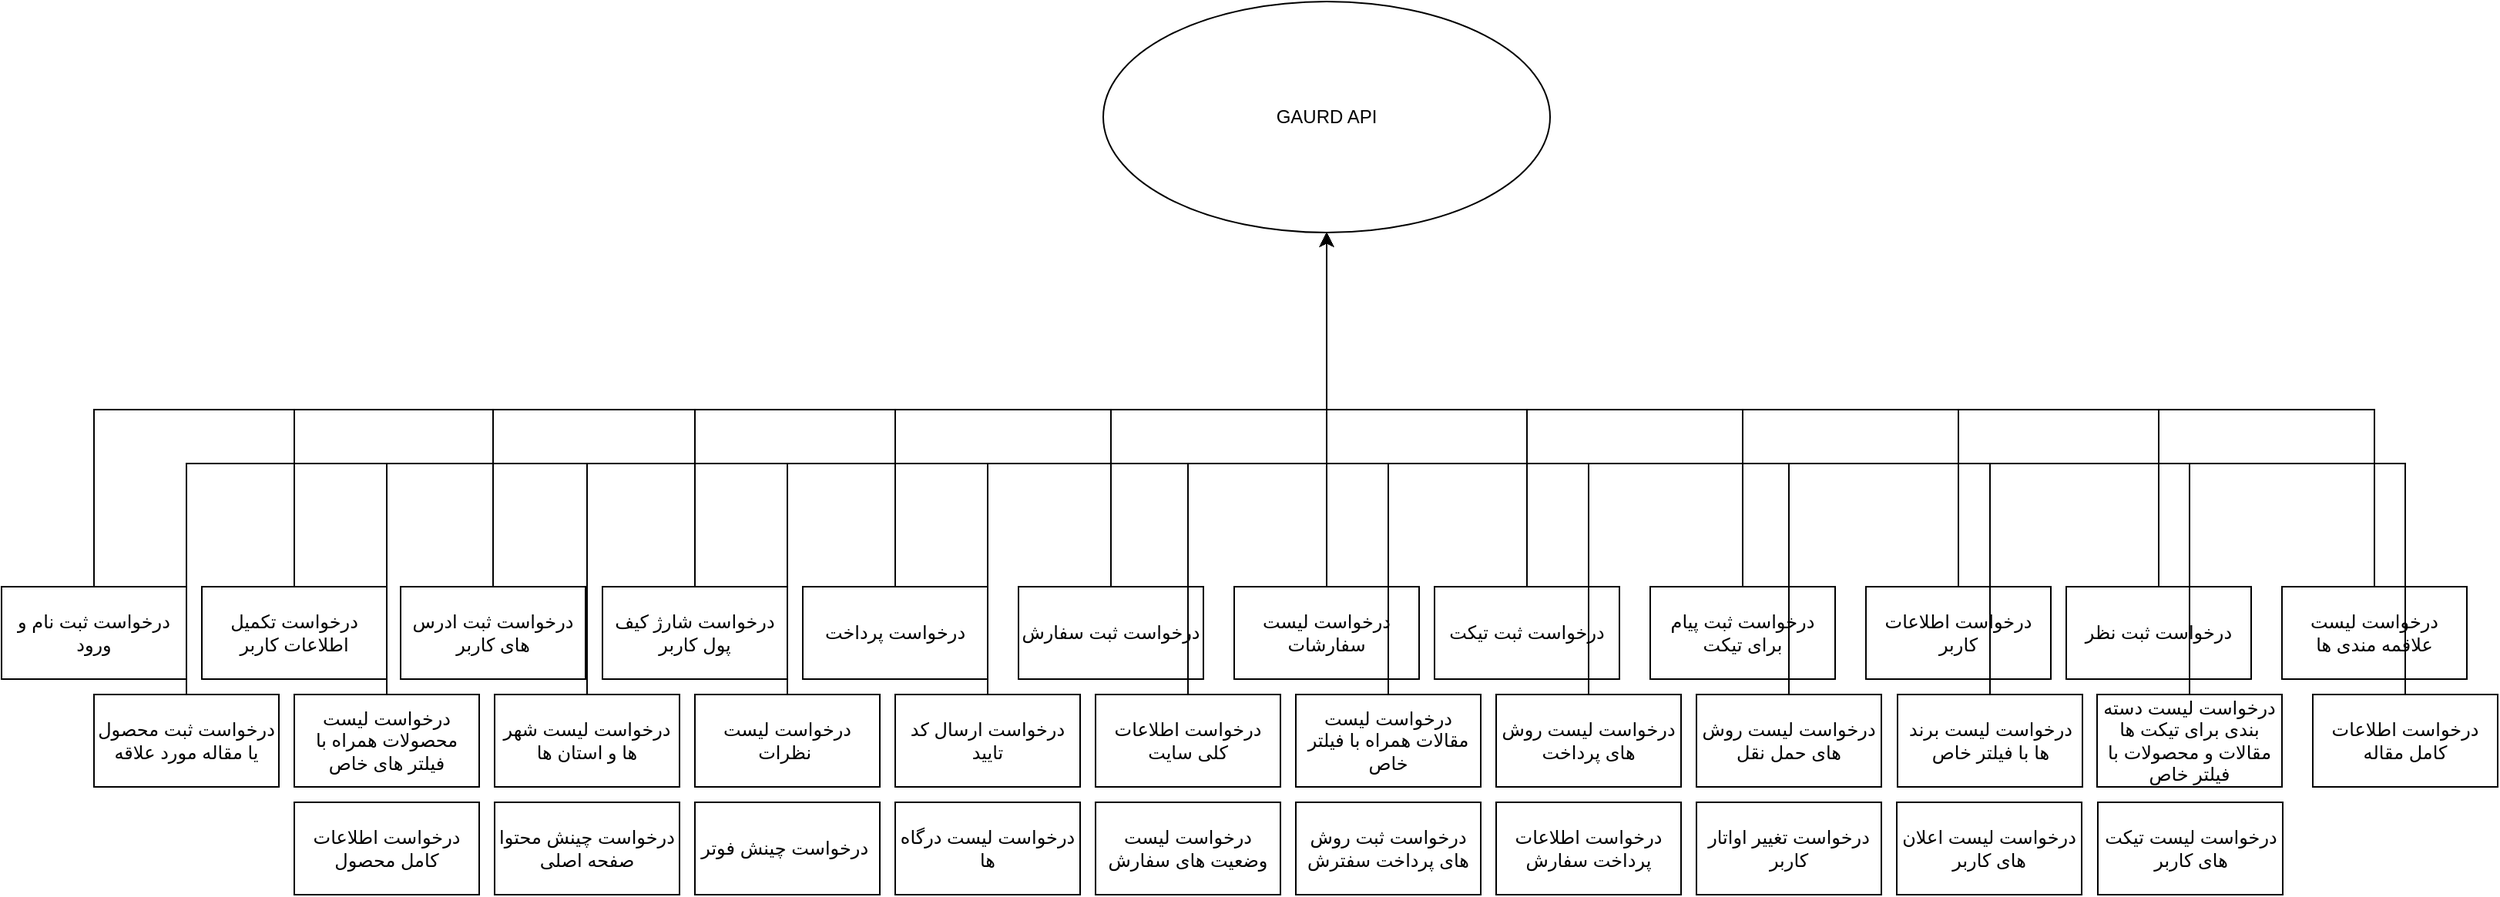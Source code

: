 <mxfile version="21.6.8" type="github">
  <diagram name="Page-1" id="sEJsBZUsh4g6vDXUpXGw">
    <mxGraphModel dx="2569" dy="993" grid="1" gridSize="10" guides="1" tooltips="1" connect="1" arrows="1" fold="1" page="1" pageScale="1" pageWidth="827" pageHeight="1169" math="0" shadow="0">
      <root>
        <mxCell id="0" />
        <mxCell id="1" parent="0" />
        <mxCell id="_gISWolTtPh8RrVSRpZ6-1" value="GAURD API" style="ellipse;whiteSpace=wrap;html=1;" vertex="1" parent="1">
          <mxGeometry x="725" y="330" width="290" height="150" as="geometry" />
        </mxCell>
        <mxCell id="_gISWolTtPh8RrVSRpZ6-7" style="edgeStyle=orthogonalEdgeStyle;rounded=0;orthogonalLoop=1;jettySize=auto;html=1;exitX=0.5;exitY=0;exitDx=0;exitDy=0;" edge="1" parent="1" source="_gISWolTtPh8RrVSRpZ6-5" target="_gISWolTtPh8RrVSRpZ6-1">
          <mxGeometry relative="1" as="geometry" />
        </mxCell>
        <mxCell id="_gISWolTtPh8RrVSRpZ6-5" value="درخواست ثبت نام و ورود" style="rounded=0;whiteSpace=wrap;html=1;glass=0;shadow=0;fillColor=default;gradientColor=none;" vertex="1" parent="1">
          <mxGeometry x="10" y="710" width="120" height="60" as="geometry" />
        </mxCell>
        <mxCell id="_gISWolTtPh8RrVSRpZ6-9" style="edgeStyle=orthogonalEdgeStyle;rounded=0;orthogonalLoop=1;jettySize=auto;html=1;exitX=0.5;exitY=0;exitDx=0;exitDy=0;entryX=0.5;entryY=1;entryDx=0;entryDy=0;" edge="1" parent="1" source="_gISWolTtPh8RrVSRpZ6-8" target="_gISWolTtPh8RrVSRpZ6-1">
          <mxGeometry relative="1" as="geometry" />
        </mxCell>
        <mxCell id="_gISWolTtPh8RrVSRpZ6-8" value="درخواست تکمیل اطلاعات کاربر" style="rounded=0;whiteSpace=wrap;html=1;glass=0;shadow=0;fillColor=default;gradientColor=none;" vertex="1" parent="1">
          <mxGeometry x="140" y="710" width="120" height="60" as="geometry" />
        </mxCell>
        <mxCell id="_gISWolTtPh8RrVSRpZ6-12" style="edgeStyle=orthogonalEdgeStyle;rounded=0;orthogonalLoop=1;jettySize=auto;html=1;exitX=0.5;exitY=0;exitDx=0;exitDy=0;entryX=0.5;entryY=1;entryDx=0;entryDy=0;" edge="1" parent="1" source="_gISWolTtPh8RrVSRpZ6-11" target="_gISWolTtPh8RrVSRpZ6-1">
          <mxGeometry relative="1" as="geometry" />
        </mxCell>
        <mxCell id="_gISWolTtPh8RrVSRpZ6-11" value="درخواست ثبت ادرس های کاربر" style="rounded=0;whiteSpace=wrap;html=1;glass=0;shadow=0;fillColor=default;gradientColor=none;" vertex="1" parent="1">
          <mxGeometry x="269" y="710" width="120" height="60" as="geometry" />
        </mxCell>
        <mxCell id="_gISWolTtPh8RrVSRpZ6-14" style="edgeStyle=orthogonalEdgeStyle;rounded=0;orthogonalLoop=1;jettySize=auto;html=1;exitX=0.5;exitY=0;exitDx=0;exitDy=0;" edge="1" parent="1" source="_gISWolTtPh8RrVSRpZ6-13" target="_gISWolTtPh8RrVSRpZ6-1">
          <mxGeometry relative="1" as="geometry" />
        </mxCell>
        <mxCell id="_gISWolTtPh8RrVSRpZ6-13" value="درخواست شارژ کیف پول کاربر" style="rounded=0;whiteSpace=wrap;html=1;glass=0;shadow=0;fillColor=default;gradientColor=none;" vertex="1" parent="1">
          <mxGeometry x="400" y="710" width="120" height="60" as="geometry" />
        </mxCell>
        <mxCell id="_gISWolTtPh8RrVSRpZ6-16" style="edgeStyle=orthogonalEdgeStyle;rounded=0;orthogonalLoop=1;jettySize=auto;html=1;exitX=0.5;exitY=0;exitDx=0;exitDy=0;" edge="1" parent="1" source="_gISWolTtPh8RrVSRpZ6-15" target="_gISWolTtPh8RrVSRpZ6-1">
          <mxGeometry relative="1" as="geometry" />
        </mxCell>
        <mxCell id="_gISWolTtPh8RrVSRpZ6-15" value="درخواست پرداخت" style="rounded=0;whiteSpace=wrap;html=1;glass=0;shadow=0;fillColor=default;gradientColor=none;" vertex="1" parent="1">
          <mxGeometry x="530" y="710" width="120" height="60" as="geometry" />
        </mxCell>
        <mxCell id="_gISWolTtPh8RrVSRpZ6-21" style="edgeStyle=orthogonalEdgeStyle;rounded=0;orthogonalLoop=1;jettySize=auto;html=1;exitX=0.5;exitY=0;exitDx=0;exitDy=0;" edge="1" parent="1" source="_gISWolTtPh8RrVSRpZ6-17" target="_gISWolTtPh8RrVSRpZ6-1">
          <mxGeometry relative="1" as="geometry" />
        </mxCell>
        <mxCell id="_gISWolTtPh8RrVSRpZ6-17" value="درخواست ثبت نظر" style="rounded=0;whiteSpace=wrap;html=1;glass=0;shadow=0;fillColor=default;gradientColor=none;" vertex="1" parent="1">
          <mxGeometry x="1350" y="710" width="120" height="60" as="geometry" />
        </mxCell>
        <mxCell id="_gISWolTtPh8RrVSRpZ6-19" style="edgeStyle=orthogonalEdgeStyle;rounded=0;orthogonalLoop=1;jettySize=auto;html=1;exitX=0.5;exitY=0;exitDx=0;exitDy=0;" edge="1" parent="1" source="_gISWolTtPh8RrVSRpZ6-18" target="_gISWolTtPh8RrVSRpZ6-1">
          <mxGeometry relative="1" as="geometry" />
        </mxCell>
        <mxCell id="_gISWolTtPh8RrVSRpZ6-18" value="درخواست لیست علاقمه مندی ها" style="rounded=0;whiteSpace=wrap;html=1;glass=0;shadow=0;fillColor=default;gradientColor=none;" vertex="1" parent="1">
          <mxGeometry x="1490" y="710" width="120" height="60" as="geometry" />
        </mxCell>
        <mxCell id="_gISWolTtPh8RrVSRpZ6-33" style="edgeStyle=orthogonalEdgeStyle;rounded=0;orthogonalLoop=1;jettySize=auto;html=1;exitX=0.5;exitY=0;exitDx=0;exitDy=0;" edge="1" parent="1" source="_gISWolTtPh8RrVSRpZ6-22" target="_gISWolTtPh8RrVSRpZ6-1">
          <mxGeometry relative="1" as="geometry" />
        </mxCell>
        <mxCell id="_gISWolTtPh8RrVSRpZ6-22" value="درخواست ثبت محصول یا مقاله مورد علاقه" style="rounded=0;whiteSpace=wrap;html=1;" vertex="1" parent="1">
          <mxGeometry x="70" y="780" width="120" height="60" as="geometry" />
        </mxCell>
        <mxCell id="_gISWolTtPh8RrVSRpZ6-32" style="edgeStyle=orthogonalEdgeStyle;rounded=0;orthogonalLoop=1;jettySize=auto;html=1;exitX=0.5;exitY=0;exitDx=0;exitDy=0;" edge="1" parent="1" source="_gISWolTtPh8RrVSRpZ6-23" target="_gISWolTtPh8RrVSRpZ6-1">
          <mxGeometry relative="1" as="geometry" />
        </mxCell>
        <mxCell id="_gISWolTtPh8RrVSRpZ6-23" value="درخواست لیست سفارشات" style="rounded=0;whiteSpace=wrap;html=1;glass=0;shadow=0;fillColor=default;gradientColor=none;" vertex="1" parent="1">
          <mxGeometry x="810" y="710" width="120" height="60" as="geometry" />
        </mxCell>
        <mxCell id="_gISWolTtPh8RrVSRpZ6-29" style="edgeStyle=orthogonalEdgeStyle;rounded=0;orthogonalLoop=1;jettySize=auto;html=1;exitX=0.5;exitY=0;exitDx=0;exitDy=0;" edge="1" parent="1" source="_gISWolTtPh8RrVSRpZ6-24" target="_gISWolTtPh8RrVSRpZ6-1">
          <mxGeometry relative="1" as="geometry" />
        </mxCell>
        <mxCell id="_gISWolTtPh8RrVSRpZ6-24" value="درخواست ثبت تیکت" style="rounded=0;whiteSpace=wrap;html=1;glass=0;shadow=0;fillColor=default;gradientColor=none;" vertex="1" parent="1">
          <mxGeometry x="940" y="710" width="120" height="60" as="geometry" />
        </mxCell>
        <mxCell id="_gISWolTtPh8RrVSRpZ6-28" style="edgeStyle=orthogonalEdgeStyle;rounded=0;orthogonalLoop=1;jettySize=auto;html=1;exitX=0.5;exitY=0;exitDx=0;exitDy=0;" edge="1" parent="1" source="_gISWolTtPh8RrVSRpZ6-25" target="_gISWolTtPh8RrVSRpZ6-1">
          <mxGeometry relative="1" as="geometry" />
        </mxCell>
        <mxCell id="_gISWolTtPh8RrVSRpZ6-25" value="درخواست ثبت پیام برای تیکت" style="rounded=0;whiteSpace=wrap;html=1;glass=0;shadow=0;fillColor=default;gradientColor=none;" vertex="1" parent="1">
          <mxGeometry x="1080" y="710" width="120" height="60" as="geometry" />
        </mxCell>
        <mxCell id="_gISWolTtPh8RrVSRpZ6-27" style="edgeStyle=orthogonalEdgeStyle;rounded=0;orthogonalLoop=1;jettySize=auto;html=1;exitX=0.5;exitY=0;exitDx=0;exitDy=0;" edge="1" parent="1" source="_gISWolTtPh8RrVSRpZ6-26" target="_gISWolTtPh8RrVSRpZ6-1">
          <mxGeometry relative="1" as="geometry" />
        </mxCell>
        <mxCell id="_gISWolTtPh8RrVSRpZ6-26" value="درخواست اطلاعات کاربر" style="rounded=0;whiteSpace=wrap;html=1;glass=0;shadow=0;fillColor=default;gradientColor=none;" vertex="1" parent="1">
          <mxGeometry x="1220" y="710" width="120" height="60" as="geometry" />
        </mxCell>
        <mxCell id="_gISWolTtPh8RrVSRpZ6-31" style="edgeStyle=orthogonalEdgeStyle;rounded=0;orthogonalLoop=1;jettySize=auto;html=1;exitX=0.5;exitY=0;exitDx=0;exitDy=0;" edge="1" parent="1" source="_gISWolTtPh8RrVSRpZ6-30" target="_gISWolTtPh8RrVSRpZ6-1">
          <mxGeometry relative="1" as="geometry" />
        </mxCell>
        <mxCell id="_gISWolTtPh8RrVSRpZ6-30" value="درخواست ثبت سفارش" style="rounded=0;whiteSpace=wrap;html=1;glass=0;shadow=0;fillColor=default;gradientColor=none;" vertex="1" parent="1">
          <mxGeometry x="670" y="710" width="120" height="60" as="geometry" />
        </mxCell>
        <mxCell id="_gISWolTtPh8RrVSRpZ6-51" style="edgeStyle=orthogonalEdgeStyle;rounded=0;orthogonalLoop=1;jettySize=auto;html=1;exitX=0.5;exitY=0;exitDx=0;exitDy=0;" edge="1" parent="1" source="_gISWolTtPh8RrVSRpZ6-34" target="_gISWolTtPh8RrVSRpZ6-1">
          <mxGeometry relative="1" as="geometry" />
        </mxCell>
        <mxCell id="_gISWolTtPh8RrVSRpZ6-34" value="درخواست لیست روش های حمل نقل" style="rounded=0;whiteSpace=wrap;html=1;" vertex="1" parent="1">
          <mxGeometry x="1110" y="780" width="120" height="60" as="geometry" />
        </mxCell>
        <mxCell id="_gISWolTtPh8RrVSRpZ6-50" style="edgeStyle=orthogonalEdgeStyle;rounded=0;orthogonalLoop=1;jettySize=auto;html=1;exitX=0.5;exitY=0;exitDx=0;exitDy=0;" edge="1" parent="1" source="_gISWolTtPh8RrVSRpZ6-35" target="_gISWolTtPh8RrVSRpZ6-1">
          <mxGeometry relative="1" as="geometry" />
        </mxCell>
        <mxCell id="_gISWolTtPh8RrVSRpZ6-35" value="درخواست لیست روش های پرداخت" style="rounded=0;whiteSpace=wrap;html=1;" vertex="1" parent="1">
          <mxGeometry x="980" y="780" width="120" height="60" as="geometry" />
        </mxCell>
        <mxCell id="_gISWolTtPh8RrVSRpZ6-49" style="edgeStyle=orthogonalEdgeStyle;rounded=0;orthogonalLoop=1;jettySize=auto;html=1;exitX=0.5;exitY=0;exitDx=0;exitDy=0;" edge="1" parent="1" source="_gISWolTtPh8RrVSRpZ6-36" target="_gISWolTtPh8RrVSRpZ6-1">
          <mxGeometry relative="1" as="geometry" />
        </mxCell>
        <mxCell id="_gISWolTtPh8RrVSRpZ6-36" value="درخواست لیست مقالات همراه با فیلتر خاص" style="rounded=0;whiteSpace=wrap;html=1;" vertex="1" parent="1">
          <mxGeometry x="850" y="780" width="120" height="60" as="geometry" />
        </mxCell>
        <mxCell id="_gISWolTtPh8RrVSRpZ6-47" style="edgeStyle=orthogonalEdgeStyle;rounded=0;orthogonalLoop=1;jettySize=auto;html=1;exitX=0.5;exitY=0;exitDx=0;exitDy=0;" edge="1" parent="1" source="_gISWolTtPh8RrVSRpZ6-37" target="_gISWolTtPh8RrVSRpZ6-1">
          <mxGeometry relative="1" as="geometry" />
        </mxCell>
        <mxCell id="_gISWolTtPh8RrVSRpZ6-37" value="درخواست اطلاعات کلی سایت" style="rounded=0;whiteSpace=wrap;html=1;" vertex="1" parent="1">
          <mxGeometry x="720" y="780" width="120" height="60" as="geometry" />
        </mxCell>
        <mxCell id="_gISWolTtPh8RrVSRpZ6-46" style="edgeStyle=orthogonalEdgeStyle;rounded=0;orthogonalLoop=1;jettySize=auto;html=1;exitX=0.5;exitY=0;exitDx=0;exitDy=0;" edge="1" parent="1" source="_gISWolTtPh8RrVSRpZ6-38" target="_gISWolTtPh8RrVSRpZ6-1">
          <mxGeometry relative="1" as="geometry" />
        </mxCell>
        <mxCell id="_gISWolTtPh8RrVSRpZ6-38" value="درخواست ارسال کد تایید" style="rounded=0;whiteSpace=wrap;html=1;" vertex="1" parent="1">
          <mxGeometry x="590" y="780" width="120" height="60" as="geometry" />
        </mxCell>
        <mxCell id="_gISWolTtPh8RrVSRpZ6-45" style="edgeStyle=orthogonalEdgeStyle;rounded=0;orthogonalLoop=1;jettySize=auto;html=1;exitX=0.5;exitY=0;exitDx=0;exitDy=0;" edge="1" parent="1" source="_gISWolTtPh8RrVSRpZ6-39" target="_gISWolTtPh8RrVSRpZ6-1">
          <mxGeometry relative="1" as="geometry" />
        </mxCell>
        <mxCell id="_gISWolTtPh8RrVSRpZ6-39" value="درخواست لیست نظرات&amp;nbsp;" style="rounded=0;whiteSpace=wrap;html=1;" vertex="1" parent="1">
          <mxGeometry x="460" y="780" width="120" height="60" as="geometry" />
        </mxCell>
        <mxCell id="_gISWolTtPh8RrVSRpZ6-44" style="edgeStyle=orthogonalEdgeStyle;rounded=0;orthogonalLoop=1;jettySize=auto;html=1;exitX=0.5;exitY=0;exitDx=0;exitDy=0;" edge="1" parent="1" source="_gISWolTtPh8RrVSRpZ6-40" target="_gISWolTtPh8RrVSRpZ6-1">
          <mxGeometry relative="1" as="geometry" />
        </mxCell>
        <mxCell id="_gISWolTtPh8RrVSRpZ6-40" value="درخواست لیست شهر ها و استان ها" style="rounded=0;whiteSpace=wrap;html=1;" vertex="1" parent="1">
          <mxGeometry x="330" y="780" width="120" height="60" as="geometry" />
        </mxCell>
        <mxCell id="_gISWolTtPh8RrVSRpZ6-43" style="edgeStyle=orthogonalEdgeStyle;rounded=0;orthogonalLoop=1;jettySize=auto;html=1;exitX=0.5;exitY=0;exitDx=0;exitDy=0;" edge="1" parent="1" source="_gISWolTtPh8RrVSRpZ6-41" target="_gISWolTtPh8RrVSRpZ6-1">
          <mxGeometry relative="1" as="geometry" />
        </mxCell>
        <mxCell id="_gISWolTtPh8RrVSRpZ6-41" value="درخواست لیست محصولات همراه با فیلتر های خاص" style="rounded=0;whiteSpace=wrap;html=1;" vertex="1" parent="1">
          <mxGeometry x="200" y="780" width="120" height="60" as="geometry" />
        </mxCell>
        <mxCell id="_gISWolTtPh8RrVSRpZ6-52" value="درخواست چینش فوتر&amp;nbsp;" style="rounded=0;whiteSpace=wrap;html=1;" vertex="1" parent="1">
          <mxGeometry x="460" y="850" width="120" height="60" as="geometry" />
        </mxCell>
        <mxCell id="_gISWolTtPh8RrVSRpZ6-53" value="درخواست چینش محتوا صفحه اصلی" style="rounded=0;whiteSpace=wrap;html=1;" vertex="1" parent="1">
          <mxGeometry x="330" y="850" width="120" height="60" as="geometry" />
        </mxCell>
        <mxCell id="_gISWolTtPh8RrVSRpZ6-54" value="درخواست اطلاعات کامل محصول" style="rounded=0;whiteSpace=wrap;html=1;" vertex="1" parent="1">
          <mxGeometry x="200" y="850" width="120" height="60" as="geometry" />
        </mxCell>
        <mxCell id="_gISWolTtPh8RrVSRpZ6-60" style="edgeStyle=orthogonalEdgeStyle;rounded=0;orthogonalLoop=1;jettySize=auto;html=1;exitX=0.5;exitY=0;exitDx=0;exitDy=0;" edge="1" parent="1" source="_gISWolTtPh8RrVSRpZ6-55" target="_gISWolTtPh8RrVSRpZ6-1">
          <mxGeometry relative="1" as="geometry" />
        </mxCell>
        <mxCell id="_gISWolTtPh8RrVSRpZ6-55" value="درخواست اطلاعات کامل مقاله" style="rounded=0;whiteSpace=wrap;html=1;" vertex="1" parent="1">
          <mxGeometry x="1510" y="780" width="120" height="60" as="geometry" />
        </mxCell>
        <mxCell id="_gISWolTtPh8RrVSRpZ6-59" style="edgeStyle=orthogonalEdgeStyle;rounded=0;orthogonalLoop=1;jettySize=auto;html=1;exitX=0.5;exitY=0;exitDx=0;exitDy=0;" edge="1" parent="1" source="_gISWolTtPh8RrVSRpZ6-56" target="_gISWolTtPh8RrVSRpZ6-1">
          <mxGeometry relative="1" as="geometry" />
        </mxCell>
        <mxCell id="_gISWolTtPh8RrVSRpZ6-56" value="درخواست لیست دسته بندی برای تیکت ها مقالات و محصولات با فیلتر خاص" style="rounded=0;whiteSpace=wrap;html=1;" vertex="1" parent="1">
          <mxGeometry x="1370" y="780" width="120" height="60" as="geometry" />
        </mxCell>
        <mxCell id="_gISWolTtPh8RrVSRpZ6-58" style="edgeStyle=orthogonalEdgeStyle;rounded=0;orthogonalLoop=1;jettySize=auto;html=1;exitX=0.5;exitY=0;exitDx=0;exitDy=0;" edge="1" parent="1" source="_gISWolTtPh8RrVSRpZ6-57" target="_gISWolTtPh8RrVSRpZ6-1">
          <mxGeometry relative="1" as="geometry" />
        </mxCell>
        <mxCell id="_gISWolTtPh8RrVSRpZ6-57" value="درخواست لیست برند ها با فیلتر خاص" style="rounded=0;whiteSpace=wrap;html=1;" vertex="1" parent="1">
          <mxGeometry x="1240.5" y="780" width="120" height="60" as="geometry" />
        </mxCell>
        <mxCell id="_gISWolTtPh8RrVSRpZ6-61" value="درخواست تغییر اواتار کاربر" style="rounded=0;whiteSpace=wrap;html=1;" vertex="1" parent="1">
          <mxGeometry x="1110" y="850" width="120" height="60" as="geometry" />
        </mxCell>
        <mxCell id="_gISWolTtPh8RrVSRpZ6-62" value="درخواست اطلاعات پرداخت سفارش" style="rounded=0;whiteSpace=wrap;html=1;" vertex="1" parent="1">
          <mxGeometry x="980" y="850" width="120" height="60" as="geometry" />
        </mxCell>
        <mxCell id="_gISWolTtPh8RrVSRpZ6-63" value="درخواست ثبت روش های پرداخت سفترش" style="rounded=0;whiteSpace=wrap;html=1;" vertex="1" parent="1">
          <mxGeometry x="850" y="850" width="120" height="60" as="geometry" />
        </mxCell>
        <mxCell id="_gISWolTtPh8RrVSRpZ6-64" value="درخواست لیست وضعیت های سفارش" style="rounded=0;whiteSpace=wrap;html=1;" vertex="1" parent="1">
          <mxGeometry x="720" y="850" width="120" height="60" as="geometry" />
        </mxCell>
        <mxCell id="_gISWolTtPh8RrVSRpZ6-65" value="درخواست لیست درگاه ها" style="rounded=0;whiteSpace=wrap;html=1;" vertex="1" parent="1">
          <mxGeometry x="590" y="850" width="120" height="60" as="geometry" />
        </mxCell>
        <mxCell id="_gISWolTtPh8RrVSRpZ6-67" value="درخواست لیست تیکت های کاربر" style="rounded=0;whiteSpace=wrap;html=1;" vertex="1" parent="1">
          <mxGeometry x="1370.5" y="850" width="120" height="60" as="geometry" />
        </mxCell>
        <mxCell id="_gISWolTtPh8RrVSRpZ6-68" value="درخواست لیست اعلان های کاربر" style="rounded=0;whiteSpace=wrap;html=1;" vertex="1" parent="1">
          <mxGeometry x="1240" y="850" width="120" height="60" as="geometry" />
        </mxCell>
      </root>
    </mxGraphModel>
  </diagram>
</mxfile>
